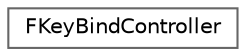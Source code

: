 digraph "Graphical Class Hierarchy"
{
 // LATEX_PDF_SIZE
  bgcolor="transparent";
  edge [fontname=Helvetica,fontsize=10,labelfontname=Helvetica,labelfontsize=10];
  node [fontname=Helvetica,fontsize=10,shape=box,height=0.2,width=0.4];
  rankdir="LR";
  Node0 [label="FKeyBindController",height=0.2,width=0.4,color="grey40", fillcolor="white", style="filled",URL="$struct_f_key_bind_controller.html",tooltip=" "];
}
